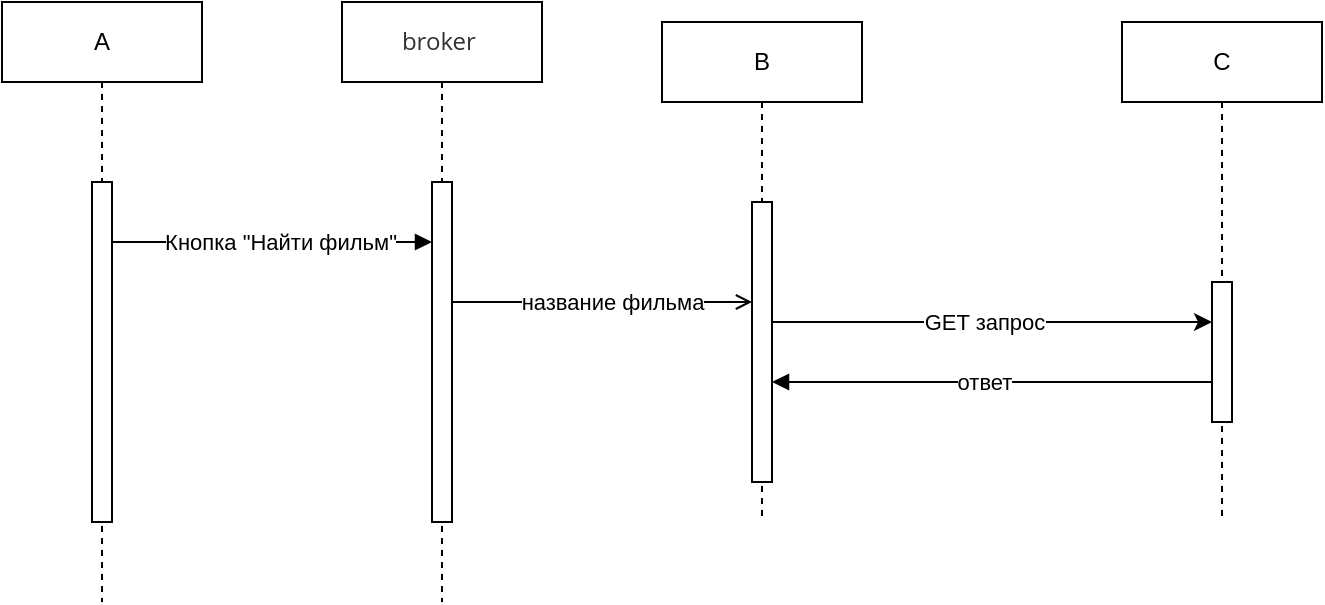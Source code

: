 <mxfile version="24.1.0" type="github">
  <diagram name="Страница — 1" id="W4llLAaXlTHx4EAEwzpX">
    <mxGraphModel dx="989" dy="592" grid="1" gridSize="10" guides="1" tooltips="1" connect="1" arrows="1" fold="1" page="1" pageScale="1" pageWidth="827" pageHeight="1169" math="0" shadow="0">
      <root>
        <mxCell id="0" />
        <mxCell id="1" parent="0" />
        <mxCell id="I8CzNJmio3kyzoa3Z3h3-2" value="B" style="shape=umlLifeline;perimeter=lifelinePerimeter;whiteSpace=wrap;html=1;container=1;dropTarget=0;collapsible=0;recursiveResize=0;outlineConnect=0;portConstraint=eastwest;newEdgeStyle={&quot;curved&quot;:0,&quot;rounded&quot;:0};" parent="1" vertex="1">
          <mxGeometry x="370" y="40" width="100" height="250" as="geometry" />
        </mxCell>
        <mxCell id="I8CzNJmio3kyzoa3Z3h3-5" value="" style="html=1;points=[[0,0,0,0,5],[0,1,0,0,-5],[1,0,0,0,5],[1,1,0,0,-5]];perimeter=orthogonalPerimeter;outlineConnect=0;targetShapes=umlLifeline;portConstraint=eastwest;newEdgeStyle={&quot;curved&quot;:0,&quot;rounded&quot;:0};" parent="I8CzNJmio3kyzoa3Z3h3-2" vertex="1">
          <mxGeometry x="45" y="90" width="10" height="140" as="geometry" />
        </mxCell>
        <mxCell id="I8CzNJmio3kyzoa3Z3h3-3" value="C" style="shape=umlLifeline;perimeter=lifelinePerimeter;whiteSpace=wrap;html=1;container=1;dropTarget=0;collapsible=0;recursiveResize=0;outlineConnect=0;portConstraint=eastwest;newEdgeStyle={&quot;curved&quot;:0,&quot;rounded&quot;:0};" parent="1" vertex="1">
          <mxGeometry x="600" y="40" width="100" height="250" as="geometry" />
        </mxCell>
        <mxCell id="I8CzNJmio3kyzoa3Z3h3-11" value="" style="html=1;points=[[0,0,0,0,5],[0,1,0,0,-5],[1,0,0,0,5],[1,1,0,0,-5]];perimeter=orthogonalPerimeter;outlineConnect=0;targetShapes=umlLifeline;portConstraint=eastwest;newEdgeStyle={&quot;curved&quot;:0,&quot;rounded&quot;:0};" parent="I8CzNJmio3kyzoa3Z3h3-3" vertex="1">
          <mxGeometry x="45" y="130" width="10" height="70" as="geometry" />
        </mxCell>
        <mxCell id="I8CzNJmio3kyzoa3Z3h3-6" value="" style="endArrow=block;html=1;rounded=0;endFill=1;" parent="1" edge="1">
          <mxGeometry width="50" height="50" relative="1" as="geometry">
            <mxPoint x="95" y="150" as="sourcePoint" />
            <mxPoint x="255" y="150" as="targetPoint" />
          </mxGeometry>
        </mxCell>
        <mxCell id="I8CzNJmio3kyzoa3Z3h3-10" value="Кнопка &quot;Найти фильм&quot;" style="edgeLabel;html=1;align=center;verticalAlign=middle;resizable=0;points=[];" parent="I8CzNJmio3kyzoa3Z3h3-6" vertex="1" connectable="0">
          <mxGeometry x="-0.245" y="-4" relative="1" as="geometry">
            <mxPoint x="23" y="-4" as="offset" />
          </mxGeometry>
        </mxCell>
        <mxCell id="3f7pC3w2NawyF1UuWKTi-1" value="A" style="shape=umlLifeline;perimeter=lifelinePerimeter;whiteSpace=wrap;html=1;container=1;dropTarget=0;collapsible=0;recursiveResize=0;outlineConnect=0;portConstraint=eastwest;newEdgeStyle={&quot;curved&quot;:0,&quot;rounded&quot;:0};" vertex="1" parent="1">
          <mxGeometry x="40" y="30" width="100" height="300" as="geometry" />
        </mxCell>
        <mxCell id="3f7pC3w2NawyF1UuWKTi-2" value="" style="html=1;points=[[0,0,0,0,5],[0,1,0,0,-5],[1,0,0,0,5],[1,1,0,0,-5]];perimeter=orthogonalPerimeter;outlineConnect=0;targetShapes=umlLifeline;portConstraint=eastwest;newEdgeStyle={&quot;curved&quot;:0,&quot;rounded&quot;:0};" vertex="1" parent="3f7pC3w2NawyF1UuWKTi-1">
          <mxGeometry x="45" y="90" width="10" height="170" as="geometry" />
        </mxCell>
        <mxCell id="3f7pC3w2NawyF1UuWKTi-3" value="&lt;p&gt;&lt;span style=&quot;color: rgb(51, 51, 51); font-family: &amp;quot;Open Sans&amp;quot;, sans-serif; text-align: start; text-wrap: nowrap; background-color: rgb(255, 255, 255);&quot;&gt;&lt;font style=&quot;font-size: 12px;&quot;&gt;broker&amp;nbsp;&lt;/font&gt;&lt;/span&gt;&lt;/p&gt;" style="shape=umlLifeline;perimeter=lifelinePerimeter;whiteSpace=wrap;html=1;container=1;dropTarget=0;collapsible=0;recursiveResize=0;outlineConnect=0;portConstraint=eastwest;newEdgeStyle={&quot;curved&quot;:0,&quot;rounded&quot;:0};" vertex="1" parent="1">
          <mxGeometry x="210" y="30" width="100" height="300" as="geometry" />
        </mxCell>
        <mxCell id="3f7pC3w2NawyF1UuWKTi-4" value="" style="html=1;points=[[0,0,0,0,5],[0,1,0,0,-5],[1,0,0,0,5],[1,1,0,0,-5]];perimeter=orthogonalPerimeter;outlineConnect=0;targetShapes=umlLifeline;portConstraint=eastwest;newEdgeStyle={&quot;curved&quot;:0,&quot;rounded&quot;:0};" vertex="1" parent="3f7pC3w2NawyF1UuWKTi-3">
          <mxGeometry x="45" y="90" width="10" height="170" as="geometry" />
        </mxCell>
        <mxCell id="3f7pC3w2NawyF1UuWKTi-5" value="" style="endArrow=open;html=1;rounded=0;endFill=0;" edge="1" parent="1" target="I8CzNJmio3kyzoa3Z3h3-5">
          <mxGeometry width="50" height="50" relative="1" as="geometry">
            <mxPoint x="265.0" y="180.0" as="sourcePoint" />
            <mxPoint x="420.19" y="180.0" as="targetPoint" />
          </mxGeometry>
        </mxCell>
        <mxCell id="3f7pC3w2NawyF1UuWKTi-6" value="название фильма" style="edgeLabel;html=1;align=center;verticalAlign=middle;resizable=0;points=[];" vertex="1" connectable="0" parent="3f7pC3w2NawyF1UuWKTi-5">
          <mxGeometry x="-0.245" y="-4" relative="1" as="geometry">
            <mxPoint x="23" y="-4" as="offset" />
          </mxGeometry>
        </mxCell>
        <mxCell id="3f7pC3w2NawyF1UuWKTi-7" value="" style="endArrow=classic;html=1;rounded=0;" edge="1" parent="1">
          <mxGeometry width="50" height="50" relative="1" as="geometry">
            <mxPoint x="425.0" y="190.0" as="sourcePoint" />
            <mxPoint x="645.0" y="190.0" as="targetPoint" />
          </mxGeometry>
        </mxCell>
        <mxCell id="3f7pC3w2NawyF1UuWKTi-8" value="GET запрос" style="edgeLabel;html=1;align=center;verticalAlign=middle;resizable=0;points=[];" vertex="1" connectable="0" parent="3f7pC3w2NawyF1UuWKTi-7">
          <mxGeometry x="-0.245" y="-4" relative="1" as="geometry">
            <mxPoint x="23" y="-4" as="offset" />
          </mxGeometry>
        </mxCell>
        <mxCell id="3f7pC3w2NawyF1UuWKTi-9" value="" style="endArrow=none;html=1;rounded=0;endFill=0;startArrow=block;startFill=1;" edge="1" parent="1">
          <mxGeometry width="50" height="50" relative="1" as="geometry">
            <mxPoint x="425.0" y="220.0" as="sourcePoint" />
            <mxPoint x="645.0" y="220.0" as="targetPoint" />
          </mxGeometry>
        </mxCell>
        <mxCell id="3f7pC3w2NawyF1UuWKTi-10" value="ответ" style="edgeLabel;html=1;align=center;verticalAlign=middle;resizable=0;points=[];" vertex="1" connectable="0" parent="3f7pC3w2NawyF1UuWKTi-9">
          <mxGeometry x="-0.245" y="-4" relative="1" as="geometry">
            <mxPoint x="23" y="-4" as="offset" />
          </mxGeometry>
        </mxCell>
      </root>
    </mxGraphModel>
  </diagram>
</mxfile>

